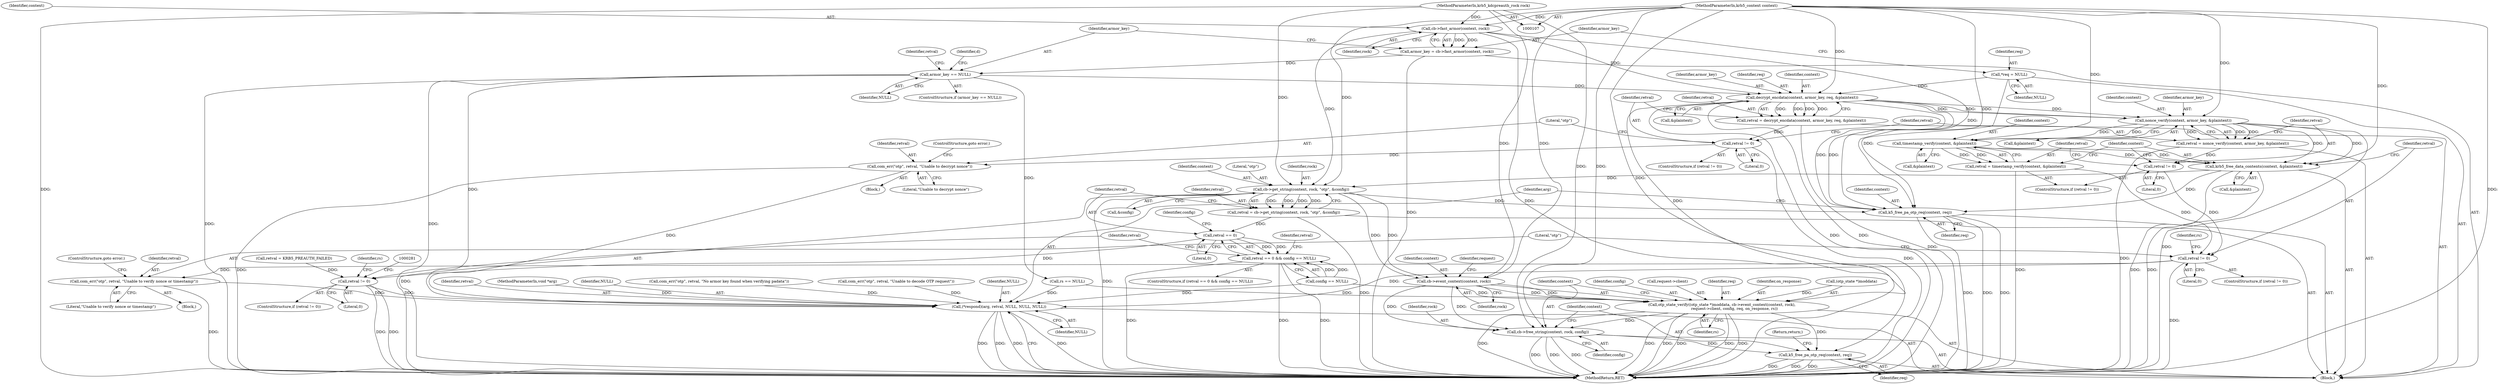 digraph "0_krb5_e3b5a5e5267818c97750b266df50b6a3d4649604_0@API" {
"1000178" [label="(Call,decrypt_encdata(context, armor_key, req, &plaintext))"];
"1000134" [label="(Call,cb->fast_armor(context, rock))"];
"1000108" [label="(MethodParameterIn,krb5_context context)"];
"1000114" [label="(MethodParameterIn,krb5_kdcpreauth_rock rock)"];
"1000138" [label="(Call,armor_key == NULL)"];
"1000132" [label="(Call,armor_key = cb->fast_armor(context, rock))"];
"1000124" [label="(Call,*req = NULL)"];
"1000176" [label="(Call,retval = decrypt_encdata(context, armor_key, req, &plaintext))"];
"1000185" [label="(Call,retval != 0)"];
"1000189" [label="(Call,com_err(\"otp\", retval, \"Unable to decrypt nonce\"))"];
"1000305" [label="(Call,(*respond)(arg, retval, NULL, NULL, NULL))"];
"1000196" [label="(Call,nonce_verify(context, armor_key, &plaintext))"];
"1000194" [label="(Call,retval = nonce_verify(context, armor_key, &plaintext))"];
"1000202" [label="(Call,retval != 0)"];
"1000216" [label="(Call,retval != 0)"];
"1000220" [label="(Call,com_err(\"otp\", retval, \"Unable to verify nonce or timestamp\"))"];
"1000207" [label="(Call,timestamp_verify(context, &plaintext))"];
"1000205" [label="(Call,retval = timestamp_verify(context, &plaintext))"];
"1000211" [label="(Call,krb5_free_data_contents(context, &plaintext))"];
"1000254" [label="(Call,cb->get_string(context, rock, \"otp\", &config))"];
"1000252" [label="(Call,retval = cb->get_string(context, rock, \"otp\", &config))"];
"1000262" [label="(Call,retval == 0)"];
"1000261" [label="(Call,retval == 0 && config == NULL)"];
"1000272" [label="(Call,retval != 0)"];
"1000283" [label="(Call,cb->event_context(context, rock))"];
"1000279" [label="(Call,otp_state_verify((otp_state *)moddata, cb->event_context(context, rock),\n                     request->client, config, req, on_response, rs))"];
"1000293" [label="(Call,cb->free_string(context, rock, config))"];
"1000297" [label="(Call,k5_free_pa_otp_req(context, req))"];
"1000302" [label="(Call,k5_free_pa_otp_req(context, req))"];
"1000195" [label="(Identifier,retval)"];
"1000204" [label="(Literal,0)"];
"1000178" [label="(Call,decrypt_encdata(context, armor_key, req, &plaintext))"];
"1000132" [label="(Call,armor_key = cb->fast_armor(context, rock))"];
"1000268" [label="(Call,retval = KRB5_PREAUTH_FAILED)"];
"1000180" [label="(Identifier,armor_key)"];
"1000196" [label="(Call,nonce_verify(context, armor_key, &plaintext))"];
"1000194" [label="(Call,retval = nonce_verify(context, armor_key, &plaintext))"];
"1000219" [label="(Block,)"];
"1000271" [label="(ControlStructure,if (retval != 0))"];
"1000198" [label="(Identifier,armor_key)"];
"1000176" [label="(Call,retval = decrypt_encdata(context, armor_key, req, &plaintext))"];
"1000215" [label="(ControlStructure,if (retval != 0))"];
"1000137" [label="(ControlStructure,if (armor_key == NULL))"];
"1000263" [label="(Identifier,retval)"];
"1000260" [label="(ControlStructure,if (retval == 0 && config == NULL))"];
"1000280" [label="(Call,(otp_state *)moddata)"];
"1000212" [label="(Identifier,context)"];
"1000253" [label="(Identifier,retval)"];
"1000188" [label="(Block,)"];
"1000181" [label="(Identifier,req)"];
"1000311" [label="(MethodReturn,RET)"];
"1000262" [label="(Call,retval == 0)"];
"1000256" [label="(Identifier,rock)"];
"1000226" [label="(Identifier,rs)"];
"1000285" [label="(Identifier,rock)"];
"1000224" [label="(ControlStructure,goto error;)"];
"1000182" [label="(Call,&plaintext)"];
"1000309" [label="(Identifier,NULL)"];
"1000222" [label="(Identifier,retval)"];
"1000207" [label="(Call,timestamp_verify(context, &plaintext))"];
"1000279" [label="(Call,otp_state_verify((otp_state *)moddata, cb->event_context(context, rock),\n                     request->client, config, req, on_response, rs))"];
"1000289" [label="(Identifier,config)"];
"1000193" [label="(ControlStructure,goto error;)"];
"1000126" [label="(Identifier,NULL)"];
"1000151" [label="(Identifier,d)"];
"1000216" [label="(Call,retval != 0)"];
"1000145" [label="(Call,com_err(\"otp\", retval, \"No armor key found when verifying padata\"))"];
"1000177" [label="(Identifier,retval)"];
"1000220" [label="(Call,com_err(\"otp\", retval, \"Unable to verify nonce or timestamp\"))"];
"1000304" [label="(Identifier,req)"];
"1000286" [label="(Call,request->client)"];
"1000133" [label="(Identifier,armor_key)"];
"1000269" [label="(Identifier,retval)"];
"1000273" [label="(Identifier,retval)"];
"1000139" [label="(Identifier,armor_key)"];
"1000108" [label="(MethodParameterIn,krb5_context context)"];
"1000203" [label="(Identifier,retval)"];
"1000297" [label="(Call,k5_free_pa_otp_req(context, req))"];
"1000125" [label="(Identifier,req)"];
"1000191" [label="(Identifier,retval)"];
"1000295" [label="(Identifier,rock)"];
"1000192" [label="(Literal,\"Unable to decrypt nonce\")"];
"1000206" [label="(Identifier,retval)"];
"1000277" [label="(Identifier,rs)"];
"1000187" [label="(Literal,0)"];
"1000124" [label="(Call,*req = NULL)"];
"1000233" [label="(Call,rs == NULL)"];
"1000294" [label="(Identifier,context)"];
"1000305" [label="(Call,(*respond)(arg, retval, NULL, NULL, NULL))"];
"1000292" [label="(Identifier,rs)"];
"1000274" [label="(Literal,0)"];
"1000218" [label="(Literal,0)"];
"1000221" [label="(Literal,\"otp\")"];
"1000140" [label="(Identifier,NULL)"];
"1000171" [label="(Call,com_err(\"otp\", retval, \"Unable to decode OTP request\"))"];
"1000266" [label="(Identifier,config)"];
"1000308" [label="(Identifier,NULL)"];
"1000135" [label="(Identifier,context)"];
"1000118" [label="(Block,)"];
"1000209" [label="(Call,&plaintext)"];
"1000261" [label="(Call,retval == 0 && config == NULL)"];
"1000136" [label="(Identifier,rock)"];
"1000307" [label="(Identifier,retval)"];
"1000197" [label="(Identifier,context)"];
"1000184" [label="(ControlStructure,if (retval != 0))"];
"1000264" [label="(Literal,0)"];
"1000117" [label="(MethodParameterIn,void *arg)"];
"1000272" [label="(Call,retval != 0)"];
"1000143" [label="(Identifier,retval)"];
"1000300" [label="(Return,return;)"];
"1000186" [label="(Identifier,retval)"];
"1000293" [label="(Call,cb->free_string(context, rock, config))"];
"1000190" [label="(Literal,\"otp\")"];
"1000258" [label="(Call,&config)"];
"1000283" [label="(Call,cb->event_context(context, rock))"];
"1000306" [label="(Identifier,arg)"];
"1000138" [label="(Call,armor_key == NULL)"];
"1000223" [label="(Literal,\"Unable to verify nonce or timestamp\")"];
"1000208" [label="(Identifier,context)"];
"1000185" [label="(Call,retval != 0)"];
"1000211" [label="(Call,krb5_free_data_contents(context, &plaintext))"];
"1000179" [label="(Identifier,context)"];
"1000296" [label="(Identifier,config)"];
"1000290" [label="(Identifier,req)"];
"1000114" [label="(MethodParameterIn,krb5_kdcpreauth_rock rock)"];
"1000255" [label="(Identifier,context)"];
"1000201" [label="(ControlStructure,if (retval != 0))"];
"1000291" [label="(Identifier,on_response)"];
"1000299" [label="(Identifier,req)"];
"1000310" [label="(Identifier,NULL)"];
"1000265" [label="(Call,config == NULL)"];
"1000298" [label="(Identifier,context)"];
"1000303" [label="(Identifier,context)"];
"1000202" [label="(Call,retval != 0)"];
"1000199" [label="(Call,&plaintext)"];
"1000205" [label="(Call,retval = timestamp_verify(context, &plaintext))"];
"1000284" [label="(Identifier,context)"];
"1000217" [label="(Identifier,retval)"];
"1000213" [label="(Call,&plaintext)"];
"1000252" [label="(Call,retval = cb->get_string(context, rock, \"otp\", &config))"];
"1000302" [label="(Call,k5_free_pa_otp_req(context, req))"];
"1000254" [label="(Call,cb->get_string(context, rock, \"otp\", &config))"];
"1000257" [label="(Literal,\"otp\")"];
"1000189" [label="(Call,com_err(\"otp\", retval, \"Unable to decrypt nonce\"))"];
"1000287" [label="(Identifier,request)"];
"1000134" [label="(Call,cb->fast_armor(context, rock))"];
"1000178" -> "1000176"  [label="AST: "];
"1000178" -> "1000182"  [label="CFG: "];
"1000179" -> "1000178"  [label="AST: "];
"1000180" -> "1000178"  [label="AST: "];
"1000181" -> "1000178"  [label="AST: "];
"1000182" -> "1000178"  [label="AST: "];
"1000176" -> "1000178"  [label="CFG: "];
"1000178" -> "1000311"  [label="DDG: "];
"1000178" -> "1000311"  [label="DDG: "];
"1000178" -> "1000176"  [label="DDG: "];
"1000178" -> "1000176"  [label="DDG: "];
"1000178" -> "1000176"  [label="DDG: "];
"1000178" -> "1000176"  [label="DDG: "];
"1000134" -> "1000178"  [label="DDG: "];
"1000108" -> "1000178"  [label="DDG: "];
"1000138" -> "1000178"  [label="DDG: "];
"1000124" -> "1000178"  [label="DDG: "];
"1000178" -> "1000196"  [label="DDG: "];
"1000178" -> "1000196"  [label="DDG: "];
"1000178" -> "1000196"  [label="DDG: "];
"1000178" -> "1000279"  [label="DDG: "];
"1000178" -> "1000302"  [label="DDG: "];
"1000178" -> "1000302"  [label="DDG: "];
"1000134" -> "1000132"  [label="AST: "];
"1000134" -> "1000136"  [label="CFG: "];
"1000135" -> "1000134"  [label="AST: "];
"1000136" -> "1000134"  [label="AST: "];
"1000132" -> "1000134"  [label="CFG: "];
"1000134" -> "1000311"  [label="DDG: "];
"1000134" -> "1000132"  [label="DDG: "];
"1000134" -> "1000132"  [label="DDG: "];
"1000108" -> "1000134"  [label="DDG: "];
"1000114" -> "1000134"  [label="DDG: "];
"1000134" -> "1000254"  [label="DDG: "];
"1000134" -> "1000302"  [label="DDG: "];
"1000108" -> "1000107"  [label="AST: "];
"1000108" -> "1000311"  [label="DDG: "];
"1000108" -> "1000196"  [label="DDG: "];
"1000108" -> "1000207"  [label="DDG: "];
"1000108" -> "1000211"  [label="DDG: "];
"1000108" -> "1000254"  [label="DDG: "];
"1000108" -> "1000283"  [label="DDG: "];
"1000108" -> "1000293"  [label="DDG: "];
"1000108" -> "1000297"  [label="DDG: "];
"1000108" -> "1000302"  [label="DDG: "];
"1000114" -> "1000107"  [label="AST: "];
"1000114" -> "1000311"  [label="DDG: "];
"1000114" -> "1000254"  [label="DDG: "];
"1000114" -> "1000283"  [label="DDG: "];
"1000114" -> "1000293"  [label="DDG: "];
"1000138" -> "1000137"  [label="AST: "];
"1000138" -> "1000140"  [label="CFG: "];
"1000139" -> "1000138"  [label="AST: "];
"1000140" -> "1000138"  [label="AST: "];
"1000143" -> "1000138"  [label="CFG: "];
"1000151" -> "1000138"  [label="CFG: "];
"1000138" -> "1000311"  [label="DDG: "];
"1000138" -> "1000311"  [label="DDG: "];
"1000132" -> "1000138"  [label="DDG: "];
"1000138" -> "1000233"  [label="DDG: "];
"1000138" -> "1000305"  [label="DDG: "];
"1000132" -> "1000118"  [label="AST: "];
"1000133" -> "1000132"  [label="AST: "];
"1000139" -> "1000132"  [label="CFG: "];
"1000132" -> "1000311"  [label="DDG: "];
"1000124" -> "1000118"  [label="AST: "];
"1000124" -> "1000126"  [label="CFG: "];
"1000125" -> "1000124"  [label="AST: "];
"1000126" -> "1000124"  [label="AST: "];
"1000133" -> "1000124"  [label="CFG: "];
"1000124" -> "1000302"  [label="DDG: "];
"1000176" -> "1000118"  [label="AST: "];
"1000177" -> "1000176"  [label="AST: "];
"1000186" -> "1000176"  [label="CFG: "];
"1000176" -> "1000311"  [label="DDG: "];
"1000176" -> "1000185"  [label="DDG: "];
"1000185" -> "1000184"  [label="AST: "];
"1000185" -> "1000187"  [label="CFG: "];
"1000186" -> "1000185"  [label="AST: "];
"1000187" -> "1000185"  [label="AST: "];
"1000190" -> "1000185"  [label="CFG: "];
"1000195" -> "1000185"  [label="CFG: "];
"1000185" -> "1000311"  [label="DDG: "];
"1000185" -> "1000189"  [label="DDG: "];
"1000189" -> "1000188"  [label="AST: "];
"1000189" -> "1000192"  [label="CFG: "];
"1000190" -> "1000189"  [label="AST: "];
"1000191" -> "1000189"  [label="AST: "];
"1000192" -> "1000189"  [label="AST: "];
"1000193" -> "1000189"  [label="CFG: "];
"1000189" -> "1000311"  [label="DDG: "];
"1000189" -> "1000305"  [label="DDG: "];
"1000305" -> "1000118"  [label="AST: "];
"1000305" -> "1000310"  [label="CFG: "];
"1000306" -> "1000305"  [label="AST: "];
"1000307" -> "1000305"  [label="AST: "];
"1000308" -> "1000305"  [label="AST: "];
"1000309" -> "1000305"  [label="AST: "];
"1000310" -> "1000305"  [label="AST: "];
"1000311" -> "1000305"  [label="CFG: "];
"1000305" -> "1000311"  [label="DDG: "];
"1000305" -> "1000311"  [label="DDG: "];
"1000305" -> "1000311"  [label="DDG: "];
"1000305" -> "1000311"  [label="DDG: "];
"1000117" -> "1000305"  [label="DDG: "];
"1000216" -> "1000305"  [label="DDG: "];
"1000220" -> "1000305"  [label="DDG: "];
"1000272" -> "1000305"  [label="DDG: "];
"1000171" -> "1000305"  [label="DDG: "];
"1000145" -> "1000305"  [label="DDG: "];
"1000233" -> "1000305"  [label="DDG: "];
"1000265" -> "1000305"  [label="DDG: "];
"1000196" -> "1000194"  [label="AST: "];
"1000196" -> "1000199"  [label="CFG: "];
"1000197" -> "1000196"  [label="AST: "];
"1000198" -> "1000196"  [label="AST: "];
"1000199" -> "1000196"  [label="AST: "];
"1000194" -> "1000196"  [label="CFG: "];
"1000196" -> "1000311"  [label="DDG: "];
"1000196" -> "1000194"  [label="DDG: "];
"1000196" -> "1000194"  [label="DDG: "];
"1000196" -> "1000194"  [label="DDG: "];
"1000196" -> "1000207"  [label="DDG: "];
"1000196" -> "1000207"  [label="DDG: "];
"1000196" -> "1000211"  [label="DDG: "];
"1000196" -> "1000211"  [label="DDG: "];
"1000194" -> "1000118"  [label="AST: "];
"1000195" -> "1000194"  [label="AST: "];
"1000203" -> "1000194"  [label="CFG: "];
"1000194" -> "1000311"  [label="DDG: "];
"1000194" -> "1000202"  [label="DDG: "];
"1000202" -> "1000201"  [label="AST: "];
"1000202" -> "1000204"  [label="CFG: "];
"1000203" -> "1000202"  [label="AST: "];
"1000204" -> "1000202"  [label="AST: "];
"1000206" -> "1000202"  [label="CFG: "];
"1000212" -> "1000202"  [label="CFG: "];
"1000202" -> "1000216"  [label="DDG: "];
"1000216" -> "1000215"  [label="AST: "];
"1000216" -> "1000218"  [label="CFG: "];
"1000217" -> "1000216"  [label="AST: "];
"1000218" -> "1000216"  [label="AST: "];
"1000221" -> "1000216"  [label="CFG: "];
"1000226" -> "1000216"  [label="CFG: "];
"1000216" -> "1000311"  [label="DDG: "];
"1000205" -> "1000216"  [label="DDG: "];
"1000216" -> "1000220"  [label="DDG: "];
"1000220" -> "1000219"  [label="AST: "];
"1000220" -> "1000223"  [label="CFG: "];
"1000221" -> "1000220"  [label="AST: "];
"1000222" -> "1000220"  [label="AST: "];
"1000223" -> "1000220"  [label="AST: "];
"1000224" -> "1000220"  [label="CFG: "];
"1000220" -> "1000311"  [label="DDG: "];
"1000207" -> "1000205"  [label="AST: "];
"1000207" -> "1000209"  [label="CFG: "];
"1000208" -> "1000207"  [label="AST: "];
"1000209" -> "1000207"  [label="AST: "];
"1000205" -> "1000207"  [label="CFG: "];
"1000207" -> "1000205"  [label="DDG: "];
"1000207" -> "1000205"  [label="DDG: "];
"1000207" -> "1000211"  [label="DDG: "];
"1000207" -> "1000211"  [label="DDG: "];
"1000205" -> "1000201"  [label="AST: "];
"1000206" -> "1000205"  [label="AST: "];
"1000212" -> "1000205"  [label="CFG: "];
"1000205" -> "1000311"  [label="DDG: "];
"1000211" -> "1000118"  [label="AST: "];
"1000211" -> "1000213"  [label="CFG: "];
"1000212" -> "1000211"  [label="AST: "];
"1000213" -> "1000211"  [label="AST: "];
"1000217" -> "1000211"  [label="CFG: "];
"1000211" -> "1000311"  [label="DDG: "];
"1000211" -> "1000311"  [label="DDG: "];
"1000211" -> "1000254"  [label="DDG: "];
"1000211" -> "1000302"  [label="DDG: "];
"1000254" -> "1000252"  [label="AST: "];
"1000254" -> "1000258"  [label="CFG: "];
"1000255" -> "1000254"  [label="AST: "];
"1000256" -> "1000254"  [label="AST: "];
"1000257" -> "1000254"  [label="AST: "];
"1000258" -> "1000254"  [label="AST: "];
"1000252" -> "1000254"  [label="CFG: "];
"1000254" -> "1000311"  [label="DDG: "];
"1000254" -> "1000311"  [label="DDG: "];
"1000254" -> "1000252"  [label="DDG: "];
"1000254" -> "1000252"  [label="DDG: "];
"1000254" -> "1000252"  [label="DDG: "];
"1000254" -> "1000252"  [label="DDG: "];
"1000254" -> "1000283"  [label="DDG: "];
"1000254" -> "1000283"  [label="DDG: "];
"1000254" -> "1000302"  [label="DDG: "];
"1000252" -> "1000118"  [label="AST: "];
"1000253" -> "1000252"  [label="AST: "];
"1000263" -> "1000252"  [label="CFG: "];
"1000252" -> "1000311"  [label="DDG: "];
"1000252" -> "1000262"  [label="DDG: "];
"1000262" -> "1000261"  [label="AST: "];
"1000262" -> "1000264"  [label="CFG: "];
"1000263" -> "1000262"  [label="AST: "];
"1000264" -> "1000262"  [label="AST: "];
"1000266" -> "1000262"  [label="CFG: "];
"1000261" -> "1000262"  [label="CFG: "];
"1000262" -> "1000261"  [label="DDG: "];
"1000262" -> "1000261"  [label="DDG: "];
"1000262" -> "1000272"  [label="DDG: "];
"1000261" -> "1000260"  [label="AST: "];
"1000261" -> "1000265"  [label="CFG: "];
"1000265" -> "1000261"  [label="AST: "];
"1000269" -> "1000261"  [label="CFG: "];
"1000273" -> "1000261"  [label="CFG: "];
"1000261" -> "1000311"  [label="DDG: "];
"1000261" -> "1000311"  [label="DDG: "];
"1000261" -> "1000311"  [label="DDG: "];
"1000265" -> "1000261"  [label="DDG: "];
"1000265" -> "1000261"  [label="DDG: "];
"1000272" -> "1000271"  [label="AST: "];
"1000272" -> "1000274"  [label="CFG: "];
"1000273" -> "1000272"  [label="AST: "];
"1000274" -> "1000272"  [label="AST: "];
"1000277" -> "1000272"  [label="CFG: "];
"1000281" -> "1000272"  [label="CFG: "];
"1000272" -> "1000311"  [label="DDG: "];
"1000272" -> "1000311"  [label="DDG: "];
"1000268" -> "1000272"  [label="DDG: "];
"1000283" -> "1000279"  [label="AST: "];
"1000283" -> "1000285"  [label="CFG: "];
"1000284" -> "1000283"  [label="AST: "];
"1000285" -> "1000283"  [label="AST: "];
"1000287" -> "1000283"  [label="CFG: "];
"1000283" -> "1000279"  [label="DDG: "];
"1000283" -> "1000279"  [label="DDG: "];
"1000283" -> "1000293"  [label="DDG: "];
"1000283" -> "1000293"  [label="DDG: "];
"1000279" -> "1000118"  [label="AST: "];
"1000279" -> "1000292"  [label="CFG: "];
"1000280" -> "1000279"  [label="AST: "];
"1000286" -> "1000279"  [label="AST: "];
"1000289" -> "1000279"  [label="AST: "];
"1000290" -> "1000279"  [label="AST: "];
"1000291" -> "1000279"  [label="AST: "];
"1000292" -> "1000279"  [label="AST: "];
"1000294" -> "1000279"  [label="CFG: "];
"1000279" -> "1000311"  [label="DDG: "];
"1000279" -> "1000311"  [label="DDG: "];
"1000279" -> "1000311"  [label="DDG: "];
"1000279" -> "1000311"  [label="DDG: "];
"1000279" -> "1000311"  [label="DDG: "];
"1000279" -> "1000311"  [label="DDG: "];
"1000280" -> "1000279"  [label="DDG: "];
"1000265" -> "1000279"  [label="DDG: "];
"1000233" -> "1000279"  [label="DDG: "];
"1000279" -> "1000293"  [label="DDG: "];
"1000279" -> "1000297"  [label="DDG: "];
"1000293" -> "1000118"  [label="AST: "];
"1000293" -> "1000296"  [label="CFG: "];
"1000294" -> "1000293"  [label="AST: "];
"1000295" -> "1000293"  [label="AST: "];
"1000296" -> "1000293"  [label="AST: "];
"1000298" -> "1000293"  [label="CFG: "];
"1000293" -> "1000311"  [label="DDG: "];
"1000293" -> "1000311"  [label="DDG: "];
"1000293" -> "1000311"  [label="DDG: "];
"1000293" -> "1000297"  [label="DDG: "];
"1000297" -> "1000118"  [label="AST: "];
"1000297" -> "1000299"  [label="CFG: "];
"1000298" -> "1000297"  [label="AST: "];
"1000299" -> "1000297"  [label="AST: "];
"1000300" -> "1000297"  [label="CFG: "];
"1000297" -> "1000311"  [label="DDG: "];
"1000297" -> "1000311"  [label="DDG: "];
"1000297" -> "1000311"  [label="DDG: "];
"1000302" -> "1000118"  [label="AST: "];
"1000302" -> "1000304"  [label="CFG: "];
"1000303" -> "1000302"  [label="AST: "];
"1000304" -> "1000302"  [label="AST: "];
"1000306" -> "1000302"  [label="CFG: "];
"1000302" -> "1000311"  [label="DDG: "];
"1000302" -> "1000311"  [label="DDG: "];
"1000302" -> "1000311"  [label="DDG: "];
}
